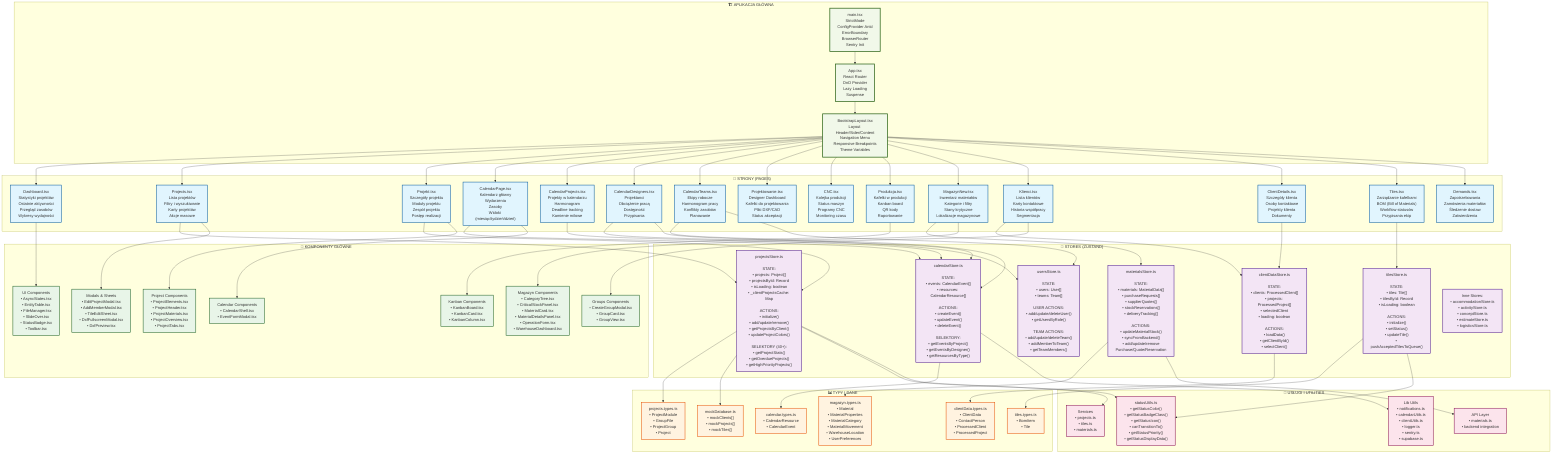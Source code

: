 graph TB
    %% ================================================
    %% FABRYKA MANAGE - ARCHITEKTURA APLIKACJI
    %% ================================================
    
    subgraph "🏗️ APLIKACJA GŁÓWNA"
        APP["App.tsx<br/>React Router<br/>DnD Provider<br/>Lazy Loading<br/>Suspense"]
        
        MAIN["main.tsx<br/>StrictMode<br/>ConfigProvider Antd<br/>ErrorBoundary<br/>BrowserRouter<br/>Sentry Init"]
        
        LAYOUT["BootstrapLayout.tsx<br/>Layout Header/Sider/Content<br/>Navigation Menu<br/>Responsive Breakpoints<br/>Theme Variables"]
    end
    
    subgraph "📄 STRONY (PAGES)"
        DASHBOARD["Dashboard.tsx<br/>Statystyki projektów<br/>Ostatnie aktywności<br/>Przegląd zasobów<br/>Wykresy wydajności"]
        
        PROJECTS["Projects.tsx<br/>Lista projektów<br/>Filtry i wyszukiwanie<br/>Karty projektów<br/>Akcje masowe"]
        
        PROJEKT["Projekt.tsx<br/>Szczegóły projektu<br/>Moduły projektu<br/>Zespół projektu<br/>Postęp realizacji"]
        
        CALENDAR["CalendarPage.tsx<br/>Kalendarz główny<br/>Wydarzenia<br/>Zasoby<br/>Widoki (miesiąc/tydzień/dzień)"]
        
        KALPROJECTS["CalendarProjects.tsx<br/>Projekty w kalendarzu<br/>Harmonogram<br/>Deadline tracking<br/>Kamienie milowe"]
        
        KALDESIGNERS["CalendarDesigners.tsx<br/>Projektanci<br/>Obciążenie pracą<br/>Dostępność<br/>Przypisania"]
        
        KALTEAMS["CalendarTeams.tsx<br/>Ekipy robocze<br/>Harmonogram pracy<br/>Konflikty zasobów<br/>Planowanie"]
        
        PROJEKTOWANIE["Projektowanie.tsx<br/>Designer Dashboard<br/>Kafelki do projektowania<br/>Pliki DXF/CAD<br/>Status akceptacji"]
        
        CNC["CNC.tsx<br/>Kolejka produkcji<br/>Status maszyn<br/>Programy CNC<br/>Monitoring czasu"]
        
        PRODUKCJA["Produkcja.tsx<br/>Kafelki w produkcji<br/>Kanban board<br/>QR kody<br/>Raportowanie"]
        
        MAGAZYN["MagazynNew.tsx<br/>Inwentarz materiałów<br/>Kategorie i filtry<br/>Stany krytyczne<br/>Lokalizacje magazynowe"]
        
        KLIENCI["Klienci.tsx<br/>Lista klientów<br/>Karty kontaktowe<br/>Historia współpracy<br/>Segmentacja"]
        
        KLIENT["ClientDetails.tsx<br/>Szczegóły klienta<br/>Osoby kontaktowe<br/>Projekty klienta<br/>Dokumenty"]
        
        TILES["Tiles.tsx<br/>Zarządzanie kafelkami<br/>BOM (Bill of Materials)<br/>Workflow statusów<br/>Przypisania ekip"]
        
        DEMANDS["Demands.tsx<br/>Zapotrzebowania<br/>Zamówienia materiałów<br/>Śledzenie dostaw<br/>Zatwierdzenia"]
    end
    
    subgraph "🔄 STORES (ZUSTAND)"
        PROJSTORE["projectsStore.ts<br/><br/>STATE:<br/>• projects: Project[]<br/>• projectsById: Record<br/>• isLoading: boolean<br/>• _clientProjectsCache: Map<br/><br/>ACTIONS:<br/>• initialize()<br/>• add/update/remove()<br/>• getProjectsByClient()<br/>• updateProjectColors()<br/><br/>SELEKTORY (40+):<br/>• getProjectStats()<br/>• getOverdueProjects()<br/>• getHighPriorityProjects()"]
        
        CALSTORE["calendarStore.ts<br/><br/>STATE:<br/>• events: CalendarEvent[]<br/>• resources: CalendarResource[]<br/><br/>ACTIONS:<br/>• createEvent()<br/>• updateEvent()<br/>• deleteEvent()<br/><br/>SELEKTORY:<br/>• getEventsByProject()<br/>• getEventsByDesigner()<br/>• getResourcesByType()"]
        
        MATSTORE["materialsStore.ts<br/><br/>STATE:<br/>• materials: MaterialData[]<br/>• purchaseRequests[]<br/>• supplierQuotes[]<br/>• stockReservations[]<br/>• deliveryTracking[]<br/><br/>ACTIONS:<br/>• updateMaterialStock()<br/>• syncFromBackend()<br/>• add/update/remove<br/>Purchase/Quote/Reservation"]
        
        TILESTORE["tilesStore.ts<br/><br/>STATE:<br/>• tiles: Tile[]<br/>• tilesById: Record<br/>• isLoading: boolean<br/><br/>ACTIONS:<br/>• initialize()<br/>• setStatus()<br/>• updateTile()<br/>• pushAcceptedTilesToQueue()"]
        
        CLIENTSTORE["clientDataStore.ts<br/><br/>STATE:<br/>• clients: ProcessedClient[]<br/>• projects: ProcessedProject[]<br/>• selectedClient<br/>• loading: boolean<br/><br/>ACTIONS:<br/>• loadData()<br/>• getClientById()<br/>• selectClient()"]
        
        USERSTORE["usersStore.ts<br/><br/>STATE:<br/>• users: User[]<br/>• teams: Team[]<br/><br/>USER ACTIONS:<br/>• add/update/deleteUser()<br/>• getUsersByRole()<br/><br/>TEAM ACTIONS:<br/>• add/update/deleteTeam()<br/>• addMemberToTeam()<br/>• getTeamMembers()"]
        
        OTHERSTORES["Inne Stores:<br/>• accommodationStore.ts<br/>• activityStore.ts<br/>• conceptStore.ts<br/>• estimateStore.ts<br/>• logisticsStore.ts"]
    end
    
    subgraph "🧩 KOMPONENTY GŁÓWNE"
        PROJECTCOMP["Project Components<br/>• ProjectElements.tsx<br/>• ProjectHeader.tsx<br/>• ProjectMaterials.tsx<br/>• ProjectOverview.tsx<br/>• ProjectTabs.tsx"]
        
        CALENDARCOMP["Calendar Components<br/>• CalendarShell.tsx<br/>• EventFormModal.tsx"]
        
        MAGAZYNCOMP["Magazyn Components<br/>• CategoryTree.tsx<br/>• CriticalStockPanel.tsx<br/>• MaterialCard.tsx<br/>• MaterialDetailsPanel.tsx<br/>• OperationForm.tsx<br/>• WarehouseDashboard.tsx"]
        
        KANBANCOMP["Kanban Components<br/>• KanbanBoard.tsx<br/>• KanbanCard.tsx<br/>• KanbanColumn.tsx"]
        
        GROUPCOMP["Groups Components<br/>• CreateGroupModal.tsx<br/>• GroupCard.tsx<br/>• GroupView.tsx"]
        
        UICOMP["UI Components<br/>• AsyncStates.tsx<br/>• EntityTable.tsx<br/>• FileManager.tsx<br/>• SlideOver.tsx<br/>• StatusBadge.tsx<br/>• Toolbar.tsx"]
        
        MODALS["Modals & Sheets<br/>• EditProjectModal.tsx<br/>• AddMemberModal.tsx<br/>• TileEditSheet.tsx<br/>• DxfFullscreenModal.tsx<br/>• DxfPreview.tsx"]
    end
    
    subgraph "📊 TYPY I DANE"
        PROJTYPE["projects.types.ts<br/>• ProjectModule<br/>• GroupFile<br/>• ProjectGroup<br/>• Project"]
        
        TILETYPE["tiles.types.ts<br/>• BomItem<br/>• Tile"]
        
        CLIENTTYPE["clientData.types.ts<br/>• ClientData<br/>• ContactPerson<br/>• ProcessedClient<br/>• ProcessedProject"]
        
        MAGAZYNTYPE["magazyn.types.ts<br/>• Material<br/>• MaterialProperties<br/>• MaterialCategory<br/>• MaterialMovement<br/>• WarehouseLocation<br/>• UserPreferences"]
        
        CALTYPE["calendar.types.ts<br/>• CalendarResource<br/>• CalendarEvent"]
        
        MOCKDATA["mockDatabase.ts<br/>• mockClients[]<br/>• mockProjects[]<br/>• mockTiles[]"]
    end
    
    subgraph "🔧 USŁUGI I UTILITIES"
        STATUSUTILS["statusUtils.ts<br/>• getStatusColor()<br/>• getStatusBadgeClass()<br/>• getStatusIcon()<br/>• canTransitionTo()<br/>• getStatusPriority()<br/>• getStatusDisplayData()"]
        
        SERVICES["Services<br/>• projects.ts<br/>• tiles.ts<br/>• materials.ts"]
        
        LIBUTILS["Lib Utils<br/>• notifications.ts<br/>• calendarUtils.ts<br/>• clientUtils.ts<br/>• logger.ts<br/>• sentry.ts<br/>• supabase.ts"]
        
        API["API Layer<br/>• materials.ts<br/>• backend integration"]
    end
    
    %% Connections
    MAIN --> APP
    APP --> LAYOUT
    LAYOUT --> DASHBOARD
    LAYOUT --> PROJECTS
    LAYOUT --> PROJEKT
    LAYOUT --> CALENDAR
    LAYOUT --> KALPROJECTS
    LAYOUT --> KALDESIGNERS
    LAYOUT --> KALTEAMS
    LAYOUT --> PROJEKTOWANIE
    LAYOUT --> CNC
    LAYOUT --> PRODUKCJA
    LAYOUT --> MAGAZYN
    LAYOUT --> KLIENCI
    LAYOUT --> KLIENT
    LAYOUT --> TILES
    LAYOUT --> DEMANDS
    
    PROJECTS --> PROJSTORE
    PROJEKT --> PROJSTORE
    CALENDAR --> CALSTORE
    KALPROJECTS --> CALSTORE
    KALDESIGNERS --> CALSTORE
    KALTEAMS --> CALSTORE
    MAGAZYN --> MATSTORE
    TILES --> TILESTORE
    KLIENCI --> CLIENTSTORE
    KLIENT --> CLIENTSTORE
    KALDESIGNERS --> USERSTORE
    KALTEAMS --> USERSTORE
    
    PROJEKT --> PROJECTCOMP
    CALENDAR --> CALENDARCOMP
    MAGAZYN --> MAGAZYNCOMP
    PRODUKCJA --> KANBANCOMP
    KLIENCI --> GROUPCOMP
    DASHBOARD --> UICOMP
    PROJECTS --> MODALS
    
    PROJSTORE --> PROJTYPE
    TILESTORE --> TILETYPE
    CLIENTSTORE --> CLIENTTYPE
    MATSTORE --> MAGAZYNTYPE
    CALSTORE --> CALTYPE
    PROJSTORE --> MOCKDATA
    
    PROJSTORE --> STATUSUTILS
    TILESTORE --> STATUSUTILS
    PROJSTORE --> SERVICES
    MATSTORE --> API
    CALSTORE --> LIBUTILS
    
    classDef pageClass fill:#e1f5fe,stroke:#01579b,stroke-width:2px
    classDef storeClass fill:#f3e5f5,stroke:#4a148c,stroke-width:2px
    classDef componentClass fill:#e8f5e8,stroke:#1b5e20,stroke-width:2px
    classDef typeClass fill:#fff3e0,stroke:#e65100,stroke-width:2px
    classDef utilClass fill:#fce4ec,stroke:#880e4f,stroke-width:2px
    classDef appClass fill:#f1f8e9,stroke:#33691e,stroke-width:3px
    
    class APP,MAIN,LAYOUT appClass
    class DASHBOARD,PROJECTS,PROJEKT,CALENDAR,KALPROJECTS,KALDESIGNERS,KALTEAMS,PROJEKTOWANIE,CNC,PRODUKCJA,MAGAZYN,KLIENCI,KLIENT,TILES,DEMANDS pageClass
    class PROJSTORE,CALSTORE,MATSTORE,TILESTORE,CLIENTSTORE,USERSTORE,OTHERSTORES storeClass
    class PROJECTCOMP,CALENDARCOMP,MAGAZYNCOMP,KANBANCOMP,GROUPCOMP,UICOMP,MODALS componentClass
    class PROJTYPE,TILETYPE,CLIENTTYPE,MAGAZYNTYPE,CALTYPE,MOCKDATA typeClass
    class STATUSUTILS,SERVICES,LIBUTILS,API utilClass